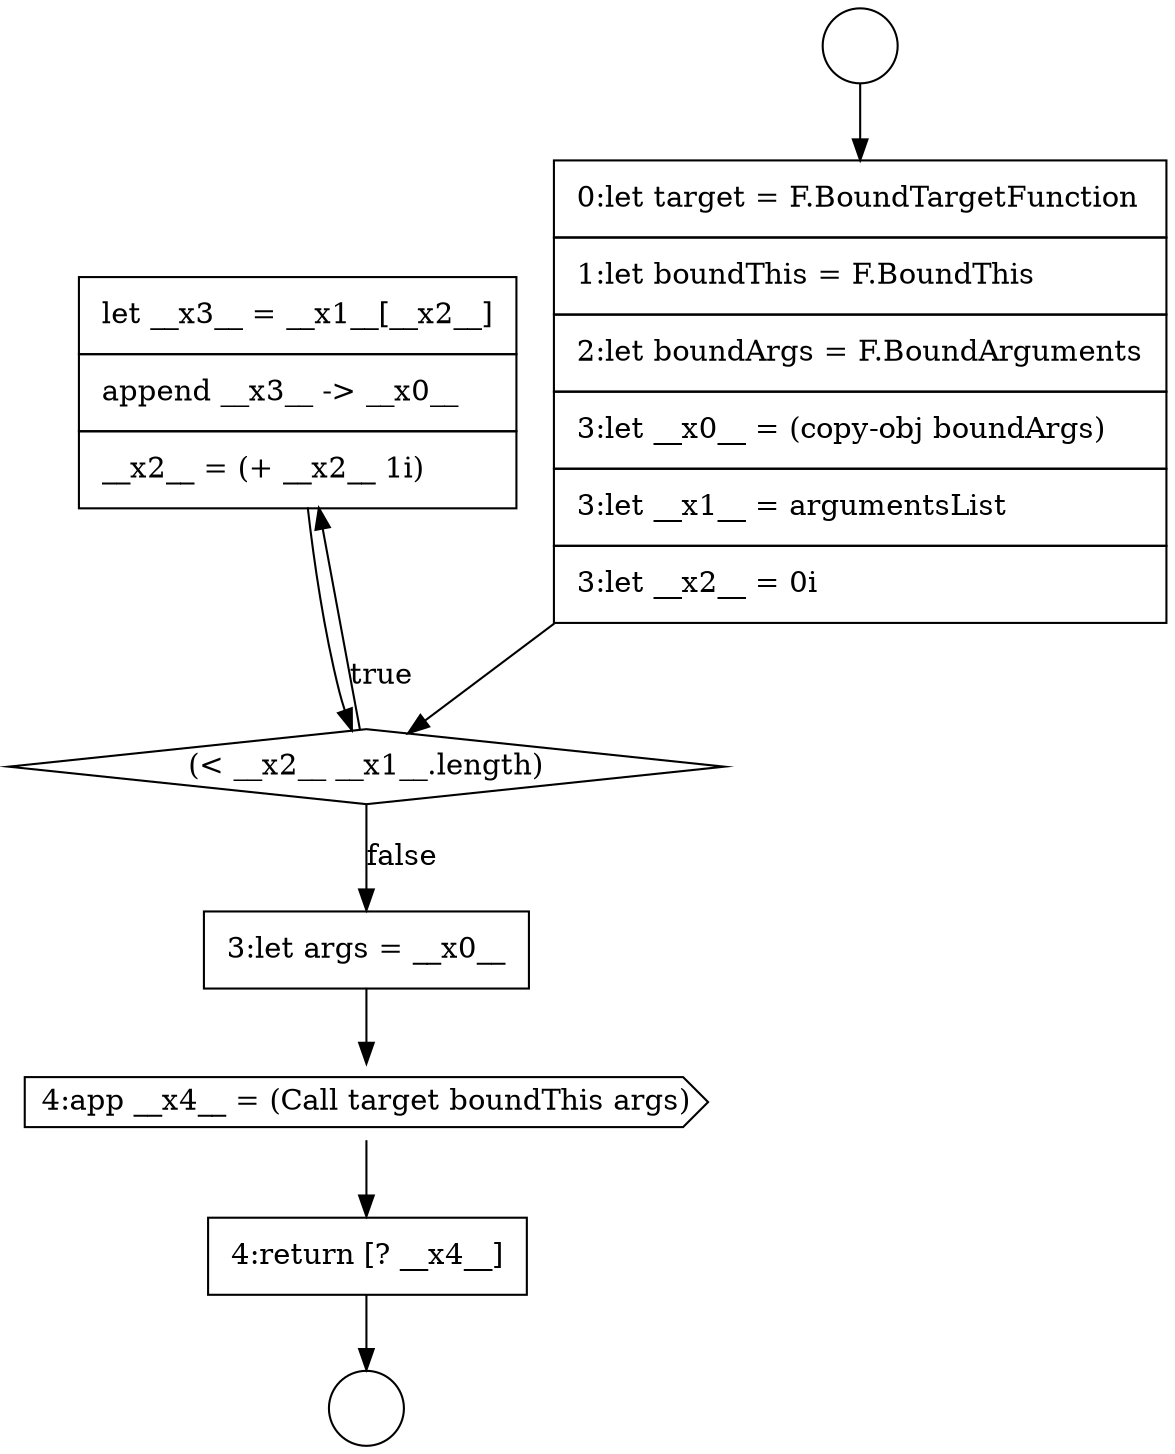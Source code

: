 digraph {
  node2058 [shape=none, margin=0, label=<<font color="black">
    <table border="0" cellborder="1" cellspacing="0" cellpadding="10">
      <tr><td align="left">let __x3__ = __x1__[__x2__]</td></tr>
      <tr><td align="left">append __x3__ -&gt; __x0__</td></tr>
      <tr><td align="left">__x2__ = (+ __x2__ 1i)</td></tr>
    </table>
  </font>> color="black" fillcolor="white" style=filled]
  node2061 [shape=none, margin=0, label=<<font color="black">
    <table border="0" cellborder="1" cellspacing="0" cellpadding="10">
      <tr><td align="left">4:return [? __x4__]</td></tr>
    </table>
  </font>> color="black" fillcolor="white" style=filled]
  node2057 [shape=diamond, label=<<font color="black">(&lt; __x2__ __x1__.length)</font>> color="black" fillcolor="white" style=filled]
  node2055 [shape=circle label=" " color="black" fillcolor="white" style=filled]
  node2054 [shape=circle label=" " color="black" fillcolor="white" style=filled]
  node2060 [shape=cds, label=<<font color="black">4:app __x4__ = (Call target boundThis args)</font>> color="black" fillcolor="white" style=filled]
  node2056 [shape=none, margin=0, label=<<font color="black">
    <table border="0" cellborder="1" cellspacing="0" cellpadding="10">
      <tr><td align="left">0:let target = F.BoundTargetFunction</td></tr>
      <tr><td align="left">1:let boundThis = F.BoundThis</td></tr>
      <tr><td align="left">2:let boundArgs = F.BoundArguments</td></tr>
      <tr><td align="left">3:let __x0__ = (copy-obj boundArgs)</td></tr>
      <tr><td align="left">3:let __x1__ = argumentsList</td></tr>
      <tr><td align="left">3:let __x2__ = 0i</td></tr>
    </table>
  </font>> color="black" fillcolor="white" style=filled]
  node2059 [shape=none, margin=0, label=<<font color="black">
    <table border="0" cellborder="1" cellspacing="0" cellpadding="10">
      <tr><td align="left">3:let args = __x0__</td></tr>
    </table>
  </font>> color="black" fillcolor="white" style=filled]
  node2060 -> node2061 [ color="black"]
  node2054 -> node2056 [ color="black"]
  node2057 -> node2058 [label=<<font color="black">true</font>> color="black"]
  node2057 -> node2059 [label=<<font color="black">false</font>> color="black"]
  node2059 -> node2060 [ color="black"]
  node2058 -> node2057 [ color="black"]
  node2056 -> node2057 [ color="black"]
  node2061 -> node2055 [ color="black"]
}
